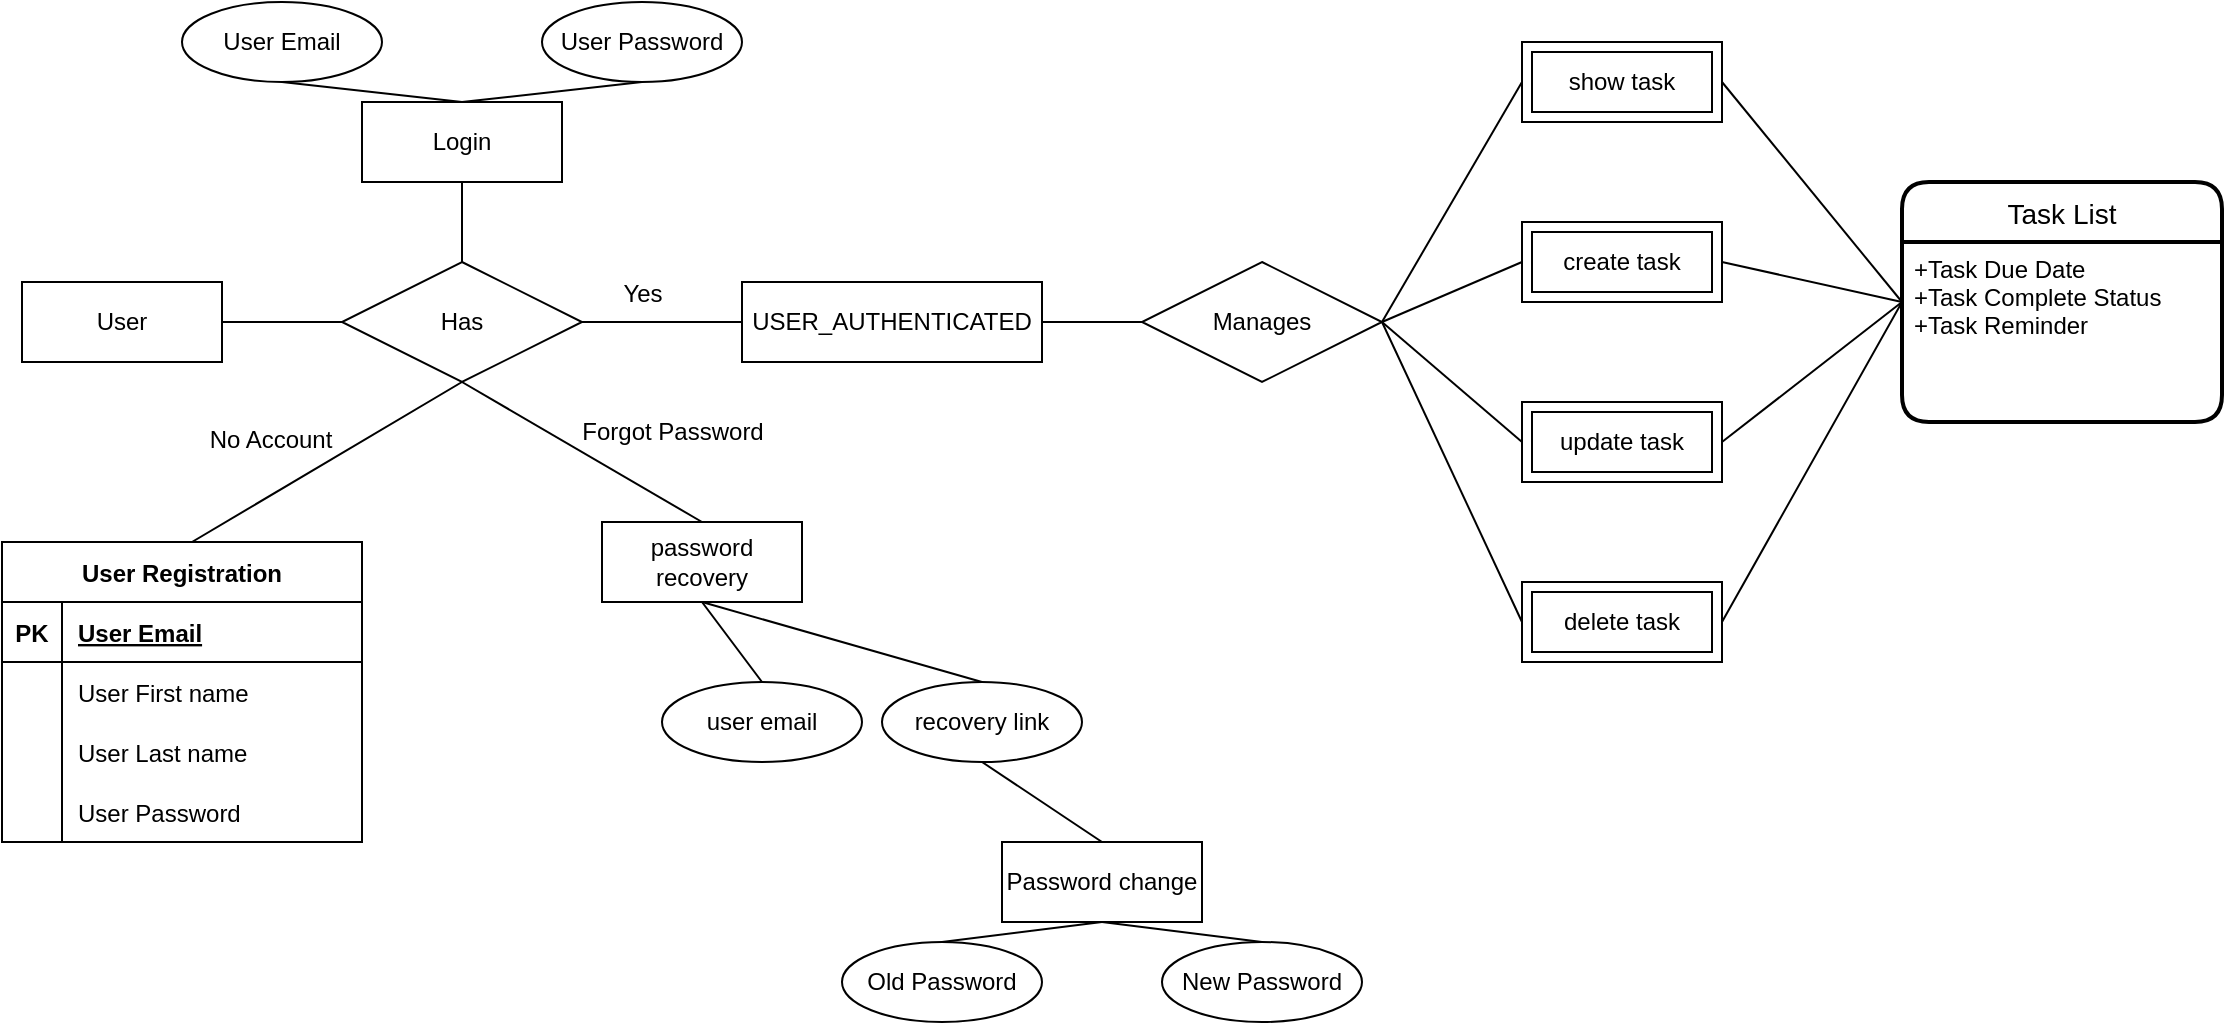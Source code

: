 <mxfile version="20.7.2" type="device"><diagram id="R2lEEEUBdFMjLlhIrx00" name="Page-1"><mxGraphModel dx="880" dy="1576" grid="1" gridSize="10" guides="1" tooltips="1" connect="1" arrows="1" fold="1" page="1" pageScale="1" pageWidth="850" pageHeight="1100" math="0" shadow="0" extFonts="Permanent Marker^https://fonts.googleapis.com/css?family=Permanent+Marker"><root><mxCell id="0"/><mxCell id="1" parent="0"/><mxCell id="U2uDCcKcWTO5oZZpLsrj-2" value="Has" style="shape=rhombus;perimeter=rhombusPerimeter;whiteSpace=wrap;html=1;align=center;" parent="1" vertex="1"><mxGeometry x="280" y="110" width="120" height="60" as="geometry"/></mxCell><mxCell id="U2uDCcKcWTO5oZZpLsrj-4" value="Login" style="whiteSpace=wrap;html=1;align=center;" parent="1" vertex="1"><mxGeometry x="290" y="30" width="100" height="40" as="geometry"/></mxCell><mxCell id="U2uDCcKcWTO5oZZpLsrj-6" value="User Email" style="ellipse;whiteSpace=wrap;html=1;align=center;" parent="1" vertex="1"><mxGeometry x="200" y="-20" width="100" height="40" as="geometry"/></mxCell><mxCell id="U2uDCcKcWTO5oZZpLsrj-7" value="User Password" style="ellipse;whiteSpace=wrap;html=1;align=center;" parent="1" vertex="1"><mxGeometry x="380" y="-20" width="100" height="40" as="geometry"/></mxCell><mxCell id="U2uDCcKcWTO5oZZpLsrj-10" value="" style="endArrow=none;html=1;rounded=0;exitX=0.5;exitY=0;exitDx=0;exitDy=0;" parent="1" source="U2uDCcKcWTO5oZZpLsrj-4" edge="1"><mxGeometry width="50" height="50" relative="1" as="geometry"><mxPoint x="200" y="70" as="sourcePoint"/><mxPoint x="250" y="20" as="targetPoint"/><Array as="points"/></mxGeometry></mxCell><mxCell id="U2uDCcKcWTO5oZZpLsrj-11" value="" style="endArrow=none;html=1;rounded=0;exitX=0.5;exitY=0;exitDx=0;exitDy=0;" parent="1" source="U2uDCcKcWTO5oZZpLsrj-4" edge="1"><mxGeometry width="50" height="50" relative="1" as="geometry"><mxPoint x="380" y="70" as="sourcePoint"/><mxPoint x="430" y="20" as="targetPoint"/></mxGeometry></mxCell><mxCell id="U2uDCcKcWTO5oZZpLsrj-12" value="Task List" style="swimlane;childLayout=stackLayout;horizontal=1;startSize=30;horizontalStack=0;rounded=1;fontSize=14;fontStyle=0;strokeWidth=2;resizeParent=0;resizeLast=1;shadow=0;dashed=0;align=center;" parent="1" vertex="1"><mxGeometry x="1060" y="70" width="160" height="120" as="geometry"/></mxCell><mxCell id="U2uDCcKcWTO5oZZpLsrj-13" value="+Task Due Date&#10;+Task Complete Status&#10;+Task Reminder" style="align=left;strokeColor=none;fillColor=none;spacingLeft=4;fontSize=12;verticalAlign=top;resizable=0;rotatable=0;part=1;" parent="U2uDCcKcWTO5oZZpLsrj-12" vertex="1"><mxGeometry y="30" width="160" height="90" as="geometry"/></mxCell><mxCell id="JzbBukCAe5wMtemeZ-ls-3" value="USER_AUTHENTICATED" style="whiteSpace=wrap;html=1;align=center;" parent="1" vertex="1"><mxGeometry x="480" y="120" width="150" height="40" as="geometry"/></mxCell><mxCell id="JzbBukCAe5wMtemeZ-ls-17" value="User" style="whiteSpace=wrap;html=1;align=center;" parent="1" vertex="1"><mxGeometry x="120" y="120" width="100" height="40" as="geometry"/></mxCell><mxCell id="JzbBukCAe5wMtemeZ-ls-32" value="" style="endArrow=none;html=1;rounded=0;exitX=1;exitY=0.5;exitDx=0;exitDy=0;entryX=0;entryY=0.5;entryDx=0;entryDy=0;" parent="1" source="JzbBukCAe5wMtemeZ-ls-17" target="U2uDCcKcWTO5oZZpLsrj-2" edge="1"><mxGeometry relative="1" as="geometry"><mxPoint x="330" y="180" as="sourcePoint"/><mxPoint x="490" y="180" as="targetPoint"/></mxGeometry></mxCell><mxCell id="JzbBukCAe5wMtemeZ-ls-33" value="" style="endArrow=none;html=1;rounded=0;exitX=0.5;exitY=1;exitDx=0;exitDy=0;entryX=0.5;entryY=0;entryDx=0;entryDy=0;" parent="1" source="U2uDCcKcWTO5oZZpLsrj-4" target="U2uDCcKcWTO5oZZpLsrj-2" edge="1"><mxGeometry relative="1" as="geometry"><mxPoint x="330" y="180" as="sourcePoint"/><mxPoint x="490" y="180" as="targetPoint"/></mxGeometry></mxCell><mxCell id="JzbBukCAe5wMtemeZ-ls-34" value="Yes" style="text;html=1;align=center;verticalAlign=middle;resizable=0;points=[];autosize=1;strokeColor=none;fillColor=none;" parent="1" vertex="1"><mxGeometry x="410" y="111" width="40" height="30" as="geometry"/></mxCell><mxCell id="JzbBukCAe5wMtemeZ-ls-36" value="" style="endArrow=none;html=1;rounded=0;exitX=0.5;exitY=1;exitDx=0;exitDy=0;entryX=0.5;entryY=0;entryDx=0;entryDy=0;" parent="1" source="U2uDCcKcWTO5oZZpLsrj-2" edge="1"><mxGeometry relative="1" as="geometry"><mxPoint x="330" y="180" as="sourcePoint"/><mxPoint x="205" y="250" as="targetPoint"/></mxGeometry></mxCell><mxCell id="JzbBukCAe5wMtemeZ-ls-37" value="No Account" style="text;html=1;align=center;verticalAlign=middle;resizable=0;points=[];autosize=1;strokeColor=none;fillColor=none;" parent="1" vertex="1"><mxGeometry x="204" y="184" width="80" height="30" as="geometry"/></mxCell><mxCell id="JzbBukCAe5wMtemeZ-ls-38" value="Manages" style="shape=rhombus;perimeter=rhombusPerimeter;whiteSpace=wrap;html=1;align=center;" parent="1" vertex="1"><mxGeometry x="680" y="110" width="120" height="60" as="geometry"/></mxCell><mxCell id="JzbBukCAe5wMtemeZ-ls-39" value="" style="endArrow=none;html=1;rounded=0;exitX=1;exitY=0.5;exitDx=0;exitDy=0;entryX=0;entryY=0.5;entryDx=0;entryDy=0;" parent="1" source="U2uDCcKcWTO5oZZpLsrj-2" target="JzbBukCAe5wMtemeZ-ls-3" edge="1"><mxGeometry relative="1" as="geometry"><mxPoint x="590" y="180" as="sourcePoint"/><mxPoint x="750" y="180" as="targetPoint"/></mxGeometry></mxCell><mxCell id="JzbBukCAe5wMtemeZ-ls-45" value="" style="endArrow=none;html=1;rounded=0;exitX=1;exitY=0.5;exitDx=0;exitDy=0;entryX=0;entryY=0.5;entryDx=0;entryDy=0;" parent="1" source="JzbBukCAe5wMtemeZ-ls-3" target="JzbBukCAe5wMtemeZ-ls-38" edge="1"><mxGeometry relative="1" as="geometry"><mxPoint x="790" y="180" as="sourcePoint"/><mxPoint x="950" y="180" as="targetPoint"/></mxGeometry></mxCell><mxCell id="JzbBukCAe5wMtemeZ-ls-46" value="" style="endArrow=none;html=1;rounded=0;exitX=1;exitY=0.5;exitDx=0;exitDy=0;entryX=0;entryY=0.5;entryDx=0;entryDy=0;" parent="1" source="JzbBukCAe5wMtemeZ-ls-38" edge="1"><mxGeometry relative="1" as="geometry"><mxPoint x="790" y="180" as="sourcePoint"/><mxPoint x="870" y="20" as="targetPoint"/></mxGeometry></mxCell><mxCell id="JzbBukCAe5wMtemeZ-ls-47" value="" style="endArrow=none;html=1;rounded=0;exitX=1;exitY=0.5;exitDx=0;exitDy=0;entryX=0;entryY=0.5;entryDx=0;entryDy=0;" parent="1" source="JzbBukCAe5wMtemeZ-ls-38" edge="1"><mxGeometry relative="1" as="geometry"><mxPoint x="790" y="180" as="sourcePoint"/><mxPoint x="870" y="110" as="targetPoint"/></mxGeometry></mxCell><mxCell id="JzbBukCAe5wMtemeZ-ls-48" value="" style="endArrow=none;html=1;rounded=0;exitX=1;exitY=0.5;exitDx=0;exitDy=0;entryX=0;entryY=0.5;entryDx=0;entryDy=0;" parent="1" source="JzbBukCAe5wMtemeZ-ls-38" edge="1"><mxGeometry relative="1" as="geometry"><mxPoint x="790" y="180" as="sourcePoint"/><mxPoint x="870" y="200" as="targetPoint"/></mxGeometry></mxCell><mxCell id="JzbBukCAe5wMtemeZ-ls-49" value="" style="endArrow=none;html=1;rounded=0;entryX=0;entryY=0.5;entryDx=0;entryDy=0;" parent="1" edge="1"><mxGeometry relative="1" as="geometry"><mxPoint x="800" y="140" as="sourcePoint"/><mxPoint x="870" y="290" as="targetPoint"/></mxGeometry></mxCell><mxCell id="JzbBukCAe5wMtemeZ-ls-50" value="" style="endArrow=none;html=1;rounded=0;exitX=1;exitY=0.5;exitDx=0;exitDy=0;entryX=0;entryY=0.5;entryDx=0;entryDy=0;" parent="1" target="U2uDCcKcWTO5oZZpLsrj-12" edge="1"><mxGeometry relative="1" as="geometry"><mxPoint x="970" y="20" as="sourcePoint"/><mxPoint x="950" y="180" as="targetPoint"/></mxGeometry></mxCell><mxCell id="JzbBukCAe5wMtemeZ-ls-51" value="" style="endArrow=none;html=1;rounded=0;exitX=1;exitY=0.5;exitDx=0;exitDy=0;" parent="1" edge="1"><mxGeometry relative="1" as="geometry"><mxPoint x="970" y="200" as="sourcePoint"/><mxPoint x="1060" y="130" as="targetPoint"/></mxGeometry></mxCell><mxCell id="JzbBukCAe5wMtemeZ-ls-52" value="" style="endArrow=none;html=1;rounded=0;exitX=1;exitY=0.5;exitDx=0;exitDy=0;" parent="1" edge="1"><mxGeometry relative="1" as="geometry"><mxPoint x="970" y="290" as="sourcePoint"/><mxPoint x="1060" y="130" as="targetPoint"/></mxGeometry></mxCell><mxCell id="JzbBukCAe5wMtemeZ-ls-53" value="" style="endArrow=none;html=1;rounded=0;exitX=1;exitY=0.5;exitDx=0;exitDy=0;entryX=0;entryY=0.5;entryDx=0;entryDy=0;" parent="1" target="U2uDCcKcWTO5oZZpLsrj-12" edge="1"><mxGeometry relative="1" as="geometry"><mxPoint x="970" y="110" as="sourcePoint"/><mxPoint x="970" y="200" as="targetPoint"/></mxGeometry></mxCell><mxCell id="JzbBukCAe5wMtemeZ-ls-62" value="password recovery" style="whiteSpace=wrap;html=1;align=center;" parent="1" vertex="1"><mxGeometry x="410" y="240" width="100" height="40" as="geometry"/></mxCell><mxCell id="JzbBukCAe5wMtemeZ-ls-63" value="" style="endArrow=none;html=1;rounded=0;entryX=0.5;entryY=0;entryDx=0;entryDy=0;" parent="1" target="JzbBukCAe5wMtemeZ-ls-62" edge="1"><mxGeometry relative="1" as="geometry"><mxPoint x="340" y="170" as="sourcePoint"/><mxPoint x="600" y="320" as="targetPoint"/></mxGeometry></mxCell><mxCell id="JzbBukCAe5wMtemeZ-ls-64" value="user email" style="ellipse;whiteSpace=wrap;html=1;align=center;" parent="1" vertex="1"><mxGeometry x="440" y="320" width="100" height="40" as="geometry"/></mxCell><mxCell id="JzbBukCAe5wMtemeZ-ls-65" value="recovery link" style="ellipse;whiteSpace=wrap;html=1;align=center;" parent="1" vertex="1"><mxGeometry x="550" y="320" width="100" height="40" as="geometry"/></mxCell><mxCell id="JzbBukCAe5wMtemeZ-ls-66" value="" style="endArrow=none;html=1;rounded=0;exitX=0.5;exitY=1;exitDx=0;exitDy=0;entryX=0.5;entryY=0;entryDx=0;entryDy=0;" parent="1" source="JzbBukCAe5wMtemeZ-ls-62" target="JzbBukCAe5wMtemeZ-ls-64" edge="1"><mxGeometry relative="1" as="geometry"><mxPoint x="450" y="310" as="sourcePoint"/><mxPoint x="610" y="310" as="targetPoint"/></mxGeometry></mxCell><mxCell id="JzbBukCAe5wMtemeZ-ls-67" value="" style="endArrow=none;html=1;rounded=0;entryX=0.5;entryY=0;entryDx=0;entryDy=0;" parent="1" target="JzbBukCAe5wMtemeZ-ls-65" edge="1"><mxGeometry relative="1" as="geometry"><mxPoint x="460" y="280" as="sourcePoint"/><mxPoint x="590" y="320" as="targetPoint"/></mxGeometry></mxCell><mxCell id="JzbBukCAe5wMtemeZ-ls-68" value="Password change" style="whiteSpace=wrap;html=1;align=center;" parent="1" vertex="1"><mxGeometry x="610" y="400" width="100" height="40" as="geometry"/></mxCell><mxCell id="JzbBukCAe5wMtemeZ-ls-69" value="New Password" style="ellipse;whiteSpace=wrap;html=1;align=center;" parent="1" vertex="1"><mxGeometry x="690" y="450" width="100" height="40" as="geometry"/></mxCell><mxCell id="JzbBukCAe5wMtemeZ-ls-70" value="Old Password" style="ellipse;whiteSpace=wrap;html=1;align=center;" parent="1" vertex="1"><mxGeometry x="530" y="450" width="100" height="40" as="geometry"/></mxCell><mxCell id="JzbBukCAe5wMtemeZ-ls-71" value="" style="endArrow=none;html=1;rounded=0;exitX=0.5;exitY=1;exitDx=0;exitDy=0;entryX=0.5;entryY=0;entryDx=0;entryDy=0;" parent="1" source="JzbBukCAe5wMtemeZ-ls-68" target="JzbBukCAe5wMtemeZ-ls-69" edge="1"><mxGeometry relative="1" as="geometry"><mxPoint x="440" y="320" as="sourcePoint"/><mxPoint x="600" y="320" as="targetPoint"/></mxGeometry></mxCell><mxCell id="JzbBukCAe5wMtemeZ-ls-72" value="" style="endArrow=none;html=1;rounded=0;exitX=0.5;exitY=0;exitDx=0;exitDy=0;entryX=0.5;entryY=1;entryDx=0;entryDy=0;" parent="1" source="JzbBukCAe5wMtemeZ-ls-70" target="JzbBukCAe5wMtemeZ-ls-68" edge="1"><mxGeometry relative="1" as="geometry"><mxPoint x="450" y="330" as="sourcePoint"/><mxPoint x="610" y="330" as="targetPoint"/></mxGeometry></mxCell><mxCell id="JzbBukCAe5wMtemeZ-ls-73" value="" style="endArrow=none;html=1;rounded=0;exitX=0.5;exitY=1;exitDx=0;exitDy=0;entryX=0.5;entryY=0;entryDx=0;entryDy=0;" parent="1" source="JzbBukCAe5wMtemeZ-ls-65" target="JzbBukCAe5wMtemeZ-ls-68" edge="1"><mxGeometry relative="1" as="geometry"><mxPoint x="460" y="340" as="sourcePoint"/><mxPoint x="620" y="340" as="targetPoint"/></mxGeometry></mxCell><mxCell id="JzbBukCAe5wMtemeZ-ls-74" value="Forgot Password" style="text;html=1;align=center;verticalAlign=middle;resizable=0;points=[];autosize=1;strokeColor=none;fillColor=none;" parent="1" vertex="1"><mxGeometry x="390" y="180" width="110" height="30" as="geometry"/></mxCell><mxCell id="oZwq59caqSJoJDj40mQA-1" value="delete task" style="shape=ext;margin=3;double=1;whiteSpace=wrap;html=1;align=center;" parent="1" vertex="1"><mxGeometry x="870" y="270" width="100" height="40" as="geometry"/></mxCell><mxCell id="oZwq59caqSJoJDj40mQA-2" value="update task" style="shape=ext;margin=3;double=1;whiteSpace=wrap;html=1;align=center;" parent="1" vertex="1"><mxGeometry x="870" y="180" width="100" height="40" as="geometry"/></mxCell><mxCell id="oZwq59caqSJoJDj40mQA-3" value="create task" style="shape=ext;margin=3;double=1;whiteSpace=wrap;html=1;align=center;" parent="1" vertex="1"><mxGeometry x="870" y="90" width="100" height="40" as="geometry"/></mxCell><mxCell id="oZwq59caqSJoJDj40mQA-4" value="show task" style="shape=ext;margin=3;double=1;whiteSpace=wrap;html=1;align=center;" parent="1" vertex="1"><mxGeometry x="870" width="100" height="40" as="geometry"/></mxCell><mxCell id="Yxqzatycd3qNphrNFtdT-2" value="User Registration" style="shape=table;startSize=30;container=1;collapsible=1;childLayout=tableLayout;fixedRows=1;rowLines=0;fontStyle=1;align=center;resizeLast=1;" vertex="1" parent="1"><mxGeometry x="110" y="250" width="180" height="150" as="geometry"/></mxCell><mxCell id="Yxqzatycd3qNphrNFtdT-3" value="" style="shape=tableRow;horizontal=0;startSize=0;swimlaneHead=0;swimlaneBody=0;fillColor=none;collapsible=0;dropTarget=0;points=[[0,0.5],[1,0.5]];portConstraint=eastwest;top=0;left=0;right=0;bottom=1;" vertex="1" parent="Yxqzatycd3qNphrNFtdT-2"><mxGeometry y="30" width="180" height="30" as="geometry"/></mxCell><mxCell id="Yxqzatycd3qNphrNFtdT-4" value="PK" style="shape=partialRectangle;connectable=0;fillColor=none;top=0;left=0;bottom=0;right=0;fontStyle=1;overflow=hidden;" vertex="1" parent="Yxqzatycd3qNphrNFtdT-3"><mxGeometry width="30" height="30" as="geometry"><mxRectangle width="30" height="30" as="alternateBounds"/></mxGeometry></mxCell><mxCell id="Yxqzatycd3qNphrNFtdT-5" value="User Email" style="shape=partialRectangle;connectable=0;fillColor=none;top=0;left=0;bottom=0;right=0;align=left;spacingLeft=6;fontStyle=5;overflow=hidden;" vertex="1" parent="Yxqzatycd3qNphrNFtdT-3"><mxGeometry x="30" width="150" height="30" as="geometry"><mxRectangle width="150" height="30" as="alternateBounds"/></mxGeometry></mxCell><mxCell id="Yxqzatycd3qNphrNFtdT-6" value="" style="shape=tableRow;horizontal=0;startSize=0;swimlaneHead=0;swimlaneBody=0;fillColor=none;collapsible=0;dropTarget=0;points=[[0,0.5],[1,0.5]];portConstraint=eastwest;top=0;left=0;right=0;bottom=0;" vertex="1" parent="Yxqzatycd3qNphrNFtdT-2"><mxGeometry y="60" width="180" height="30" as="geometry"/></mxCell><mxCell id="Yxqzatycd3qNphrNFtdT-7" value="" style="shape=partialRectangle;connectable=0;fillColor=none;top=0;left=0;bottom=0;right=0;editable=1;overflow=hidden;" vertex="1" parent="Yxqzatycd3qNphrNFtdT-6"><mxGeometry width="30" height="30" as="geometry"><mxRectangle width="30" height="30" as="alternateBounds"/></mxGeometry></mxCell><mxCell id="Yxqzatycd3qNphrNFtdT-8" value="User First name" style="shape=partialRectangle;connectable=0;fillColor=none;top=0;left=0;bottom=0;right=0;align=left;spacingLeft=6;overflow=hidden;" vertex="1" parent="Yxqzatycd3qNphrNFtdT-6"><mxGeometry x="30" width="150" height="30" as="geometry"><mxRectangle width="150" height="30" as="alternateBounds"/></mxGeometry></mxCell><mxCell id="Yxqzatycd3qNphrNFtdT-9" value="" style="shape=tableRow;horizontal=0;startSize=0;swimlaneHead=0;swimlaneBody=0;fillColor=none;collapsible=0;dropTarget=0;points=[[0,0.5],[1,0.5]];portConstraint=eastwest;top=0;left=0;right=0;bottom=0;" vertex="1" parent="Yxqzatycd3qNphrNFtdT-2"><mxGeometry y="90" width="180" height="30" as="geometry"/></mxCell><mxCell id="Yxqzatycd3qNphrNFtdT-10" value="" style="shape=partialRectangle;connectable=0;fillColor=none;top=0;left=0;bottom=0;right=0;editable=1;overflow=hidden;" vertex="1" parent="Yxqzatycd3qNphrNFtdT-9"><mxGeometry width="30" height="30" as="geometry"><mxRectangle width="30" height="30" as="alternateBounds"/></mxGeometry></mxCell><mxCell id="Yxqzatycd3qNphrNFtdT-11" value="User Last name" style="shape=partialRectangle;connectable=0;fillColor=none;top=0;left=0;bottom=0;right=0;align=left;spacingLeft=6;overflow=hidden;" vertex="1" parent="Yxqzatycd3qNphrNFtdT-9"><mxGeometry x="30" width="150" height="30" as="geometry"><mxRectangle width="150" height="30" as="alternateBounds"/></mxGeometry></mxCell><mxCell id="Yxqzatycd3qNphrNFtdT-12" value="" style="shape=tableRow;horizontal=0;startSize=0;swimlaneHead=0;swimlaneBody=0;fillColor=none;collapsible=0;dropTarget=0;points=[[0,0.5],[1,0.5]];portConstraint=eastwest;top=0;left=0;right=0;bottom=0;" vertex="1" parent="Yxqzatycd3qNphrNFtdT-2"><mxGeometry y="120" width="180" height="30" as="geometry"/></mxCell><mxCell id="Yxqzatycd3qNphrNFtdT-13" value="" style="shape=partialRectangle;connectable=0;fillColor=none;top=0;left=0;bottom=0;right=0;editable=1;overflow=hidden;" vertex="1" parent="Yxqzatycd3qNphrNFtdT-12"><mxGeometry width="30" height="30" as="geometry"><mxRectangle width="30" height="30" as="alternateBounds"/></mxGeometry></mxCell><mxCell id="Yxqzatycd3qNphrNFtdT-14" value="User Password" style="shape=partialRectangle;connectable=0;fillColor=none;top=0;left=0;bottom=0;right=0;align=left;spacingLeft=6;overflow=hidden;" vertex="1" parent="Yxqzatycd3qNphrNFtdT-12"><mxGeometry x="30" width="150" height="30" as="geometry"><mxRectangle width="150" height="30" as="alternateBounds"/></mxGeometry></mxCell></root></mxGraphModel></diagram></mxfile>